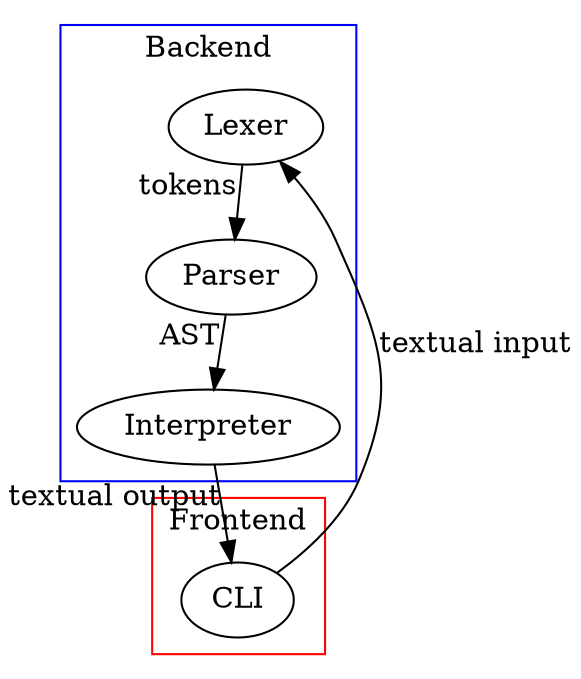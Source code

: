digraph {
    overlap=scale;

    subgraph cluster_0 {
        label="Frontend";
        color=red;
        a [label="CLI"];
    }

    subgraph cluster_1 {
        label="Backend";
        color=blue;
        b [label="Lexer"];
        c [label="Parser"];
        d [label="Interpreter"];
    }

    a -> b [xlabel="textual input"];
    b -> c [xlabel="tokens"];
    c -> d [xlabel="AST"];
    d -> a [xlabel="textual output"];
}
